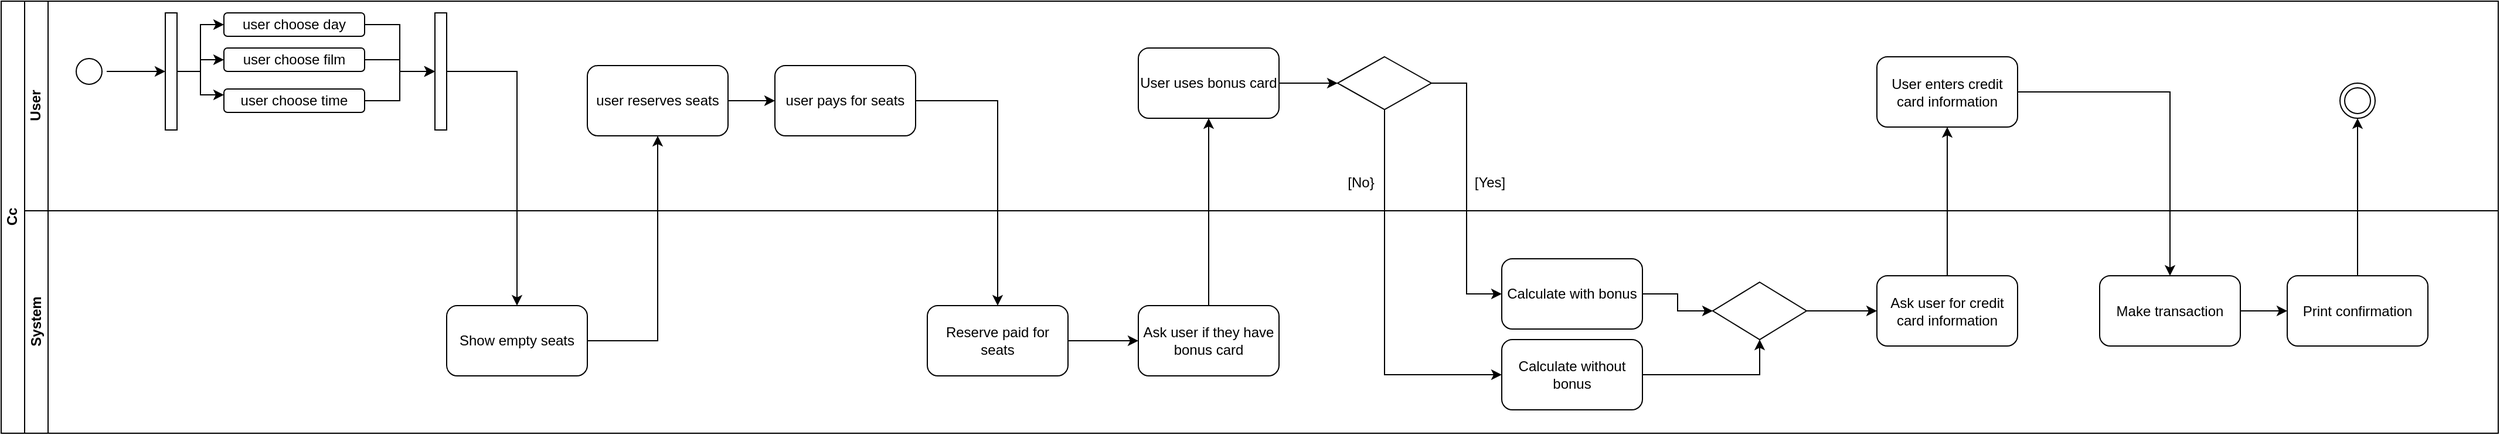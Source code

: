 <mxfile version="24.7.8">
  <diagram id="prtHgNgQTEPvFCAcTncT" name="Page-1">
    <mxGraphModel dx="1434" dy="907" grid="1" gridSize="10" guides="1" tooltips="1" connect="1" arrows="1" fold="1" page="1" pageScale="1" pageWidth="827" pageHeight="1169" math="0" shadow="0">
      <root>
        <mxCell id="0" />
        <mxCell id="1" parent="0" />
        <mxCell id="dNxyNK7c78bLwvsdeMH5-19" value="Cc" style="swimlane;html=1;childLayout=stackLayout;resizeParent=1;resizeParentMax=0;horizontal=0;startSize=20;horizontalStack=0;" parent="1" vertex="1">
          <mxGeometry x="120" y="90" width="2130" height="369" as="geometry">
            <mxRectangle x="120" y="120" width="40" height="50" as="alternateBounds" />
          </mxGeometry>
        </mxCell>
        <mxCell id="dNxyNK7c78bLwvsdeMH5-20" value="User" style="swimlane;html=1;startSize=20;horizontal=0;" parent="dNxyNK7c78bLwvsdeMH5-19" vertex="1">
          <mxGeometry x="20" width="2110" height="179" as="geometry">
            <mxRectangle x="20" width="430" height="30" as="alternateBounds" />
          </mxGeometry>
        </mxCell>
        <mxCell id="9z82HaNIaCwCVwyZrTfd-3" style="edgeStyle=orthogonalEdgeStyle;rounded=0;orthogonalLoop=1;jettySize=auto;html=1;entryX=0;entryY=0.5;entryDx=0;entryDy=0;" parent="dNxyNK7c78bLwvsdeMH5-20" source="9z82HaNIaCwCVwyZrTfd-1" edge="1">
          <mxGeometry relative="1" as="geometry">
            <mxPoint x="120" y="60" as="targetPoint" />
          </mxGeometry>
        </mxCell>
        <mxCell id="9z82HaNIaCwCVwyZrTfd-1" value="" style="ellipse;html=1;shape=startState;" parent="dNxyNK7c78bLwvsdeMH5-20" vertex="1">
          <mxGeometry x="40" y="45" width="30" height="30" as="geometry" />
        </mxCell>
        <mxCell id="9z82HaNIaCwCVwyZrTfd-9" style="edgeStyle=orthogonalEdgeStyle;rounded=0;orthogonalLoop=1;jettySize=auto;html=1;curved=0;entryX=0;entryY=0.5;entryDx=0;entryDy=0;" parent="dNxyNK7c78bLwvsdeMH5-20" source="9z82HaNIaCwCVwyZrTfd-4" target="9z82HaNIaCwCVwyZrTfd-5" edge="1">
          <mxGeometry relative="1" as="geometry" />
        </mxCell>
        <mxCell id="9z82HaNIaCwCVwyZrTfd-10" style="edgeStyle=orthogonalEdgeStyle;rounded=0;orthogonalLoop=1;jettySize=auto;html=1;curved=0;entryX=0;entryY=0.5;entryDx=0;entryDy=0;" parent="dNxyNK7c78bLwvsdeMH5-20" source="9z82HaNIaCwCVwyZrTfd-4" target="9z82HaNIaCwCVwyZrTfd-6" edge="1">
          <mxGeometry relative="1" as="geometry" />
        </mxCell>
        <mxCell id="9z82HaNIaCwCVwyZrTfd-11" style="edgeStyle=orthogonalEdgeStyle;rounded=0;orthogonalLoop=1;jettySize=auto;html=1;curved=0;entryX=0;entryY=0.25;entryDx=0;entryDy=0;" parent="dNxyNK7c78bLwvsdeMH5-20" source="9z82HaNIaCwCVwyZrTfd-4" target="9z82HaNIaCwCVwyZrTfd-8" edge="1">
          <mxGeometry relative="1" as="geometry" />
        </mxCell>
        <mxCell id="9z82HaNIaCwCVwyZrTfd-4" value="" style="html=1;points=[[0,0,0,0,5],[0,1,0,0,-5],[1,0,0,0,5],[1,1,0,0,-5]];perimeter=orthogonalPerimeter;outlineConnect=0;targetShapes=umlLifeline;portConstraint=eastwest;newEdgeStyle={&quot;curved&quot;:0,&quot;rounded&quot;:0};" parent="dNxyNK7c78bLwvsdeMH5-20" vertex="1">
          <mxGeometry x="120" y="10" width="10" height="100" as="geometry" />
        </mxCell>
        <mxCell id="9z82HaNIaCwCVwyZrTfd-14" style="edgeStyle=orthogonalEdgeStyle;rounded=0;orthogonalLoop=1;jettySize=auto;html=1;" parent="dNxyNK7c78bLwvsdeMH5-20" source="9z82HaNIaCwCVwyZrTfd-5" target="9z82HaNIaCwCVwyZrTfd-13" edge="1">
          <mxGeometry relative="1" as="geometry" />
        </mxCell>
        <mxCell id="9z82HaNIaCwCVwyZrTfd-5" value="user choose day" style="rounded=1;whiteSpace=wrap;html=1;" parent="dNxyNK7c78bLwvsdeMH5-20" vertex="1">
          <mxGeometry x="170" y="10" width="120" height="20" as="geometry" />
        </mxCell>
        <mxCell id="9z82HaNIaCwCVwyZrTfd-17" style="edgeStyle=orthogonalEdgeStyle;rounded=0;orthogonalLoop=1;jettySize=auto;html=1;" parent="dNxyNK7c78bLwvsdeMH5-20" source="9z82HaNIaCwCVwyZrTfd-6" target="9z82HaNIaCwCVwyZrTfd-13" edge="1">
          <mxGeometry relative="1" as="geometry" />
        </mxCell>
        <mxCell id="9z82HaNIaCwCVwyZrTfd-6" value="user choose film" style="rounded=1;whiteSpace=wrap;html=1;" parent="dNxyNK7c78bLwvsdeMH5-20" vertex="1">
          <mxGeometry x="170" y="40" width="120" height="20" as="geometry" />
        </mxCell>
        <mxCell id="9z82HaNIaCwCVwyZrTfd-18" style="edgeStyle=orthogonalEdgeStyle;rounded=0;orthogonalLoop=1;jettySize=auto;html=1;" parent="dNxyNK7c78bLwvsdeMH5-20" source="9z82HaNIaCwCVwyZrTfd-8" target="9z82HaNIaCwCVwyZrTfd-13" edge="1">
          <mxGeometry relative="1" as="geometry" />
        </mxCell>
        <mxCell id="9z82HaNIaCwCVwyZrTfd-8" value="user choose time" style="rounded=1;whiteSpace=wrap;html=1;" parent="dNxyNK7c78bLwvsdeMH5-20" vertex="1">
          <mxGeometry x="170" y="75" width="120" height="20" as="geometry" />
        </mxCell>
        <mxCell id="9z82HaNIaCwCVwyZrTfd-13" value="" style="html=1;points=[[0,0,0,0,5],[0,1,0,0,-5],[1,0,0,0,5],[1,1,0,0,-5]];perimeter=orthogonalPerimeter;outlineConnect=0;targetShapes=umlLifeline;portConstraint=eastwest;newEdgeStyle={&quot;curved&quot;:0,&quot;rounded&quot;:0};" parent="dNxyNK7c78bLwvsdeMH5-20" vertex="1">
          <mxGeometry x="350" y="10" width="10" height="100" as="geometry" />
        </mxCell>
        <mxCell id="9z82HaNIaCwCVwyZrTfd-25" style="edgeStyle=orthogonalEdgeStyle;rounded=0;orthogonalLoop=1;jettySize=auto;html=1;entryX=0;entryY=0.5;entryDx=0;entryDy=0;" parent="dNxyNK7c78bLwvsdeMH5-20" source="9z82HaNIaCwCVwyZrTfd-21" target="9z82HaNIaCwCVwyZrTfd-24" edge="1">
          <mxGeometry relative="1" as="geometry" />
        </mxCell>
        <mxCell id="9z82HaNIaCwCVwyZrTfd-21" value="user reserves seats" style="rounded=1;whiteSpace=wrap;html=1;" parent="dNxyNK7c78bLwvsdeMH5-20" vertex="1">
          <mxGeometry x="480" y="55" width="120" height="60" as="geometry" />
        </mxCell>
        <mxCell id="9z82HaNIaCwCVwyZrTfd-24" value="user pays for seats" style="rounded=1;whiteSpace=wrap;html=1;" parent="dNxyNK7c78bLwvsdeMH5-20" vertex="1">
          <mxGeometry x="640" y="55" width="120" height="60" as="geometry" />
        </mxCell>
        <mxCell id="9z82HaNIaCwCVwyZrTfd-48" style="edgeStyle=orthogonalEdgeStyle;rounded=0;orthogonalLoop=1;jettySize=auto;html=1;entryX=0;entryY=0.5;entryDx=0;entryDy=0;" parent="dNxyNK7c78bLwvsdeMH5-20" source="9z82HaNIaCwCVwyZrTfd-45" target="9z82HaNIaCwCVwyZrTfd-47" edge="1">
          <mxGeometry relative="1" as="geometry" />
        </mxCell>
        <mxCell id="9z82HaNIaCwCVwyZrTfd-45" value="User uses bonus card" style="rounded=1;whiteSpace=wrap;html=1;" parent="dNxyNK7c78bLwvsdeMH5-20" vertex="1">
          <mxGeometry x="950" y="40" width="120" height="60" as="geometry" />
        </mxCell>
        <mxCell id="9z82HaNIaCwCVwyZrTfd-47" value="" style="rhombus;whiteSpace=wrap;html=1;" parent="dNxyNK7c78bLwvsdeMH5-20" vertex="1">
          <mxGeometry x="1120" y="47.5" width="80" height="45" as="geometry" />
        </mxCell>
        <mxCell id="9z82HaNIaCwCVwyZrTfd-39" value="[Yes]" style="text;html=1;align=center;verticalAlign=middle;whiteSpace=wrap;rounded=0;" parent="dNxyNK7c78bLwvsdeMH5-20" vertex="1">
          <mxGeometry x="1220" y="140" width="60" height="30" as="geometry" />
        </mxCell>
        <mxCell id="9z82HaNIaCwCVwyZrTfd-38" value="[No}" style="text;html=1;align=center;verticalAlign=middle;whiteSpace=wrap;rounded=0;" parent="dNxyNK7c78bLwvsdeMH5-20" vertex="1">
          <mxGeometry x="1110" y="140" width="60" height="30" as="geometry" />
        </mxCell>
        <mxCell id="9z82HaNIaCwCVwyZrTfd-53" value="User enters credit card information" style="rounded=1;whiteSpace=wrap;html=1;" parent="dNxyNK7c78bLwvsdeMH5-20" vertex="1">
          <mxGeometry x="1580" y="47.5" width="120" height="60" as="geometry" />
        </mxCell>
        <mxCell id="9z82HaNIaCwCVwyZrTfd-59" value="" style="ellipse;html=1;shape=endState;" parent="dNxyNK7c78bLwvsdeMH5-20" vertex="1">
          <mxGeometry x="1975" y="70" width="30" height="30" as="geometry" />
        </mxCell>
        <mxCell id="dNxyNK7c78bLwvsdeMH5-21" value="System" style="swimlane;html=1;startSize=20;horizontal=0;" parent="dNxyNK7c78bLwvsdeMH5-19" vertex="1">
          <mxGeometry x="20" y="179" width="2110" height="190" as="geometry" />
        </mxCell>
        <mxCell id="9z82HaNIaCwCVwyZrTfd-19" value="Show empty seats" style="rounded=1;whiteSpace=wrap;html=1;" parent="dNxyNK7c78bLwvsdeMH5-21" vertex="1">
          <mxGeometry x="360" y="81" width="120" height="60" as="geometry" />
        </mxCell>
        <mxCell id="9z82HaNIaCwCVwyZrTfd-29" style="edgeStyle=orthogonalEdgeStyle;rounded=0;orthogonalLoop=1;jettySize=auto;html=1;entryX=0;entryY=0.5;entryDx=0;entryDy=0;" parent="dNxyNK7c78bLwvsdeMH5-21" source="9z82HaNIaCwCVwyZrTfd-26" target="9z82HaNIaCwCVwyZrTfd-28" edge="1">
          <mxGeometry relative="1" as="geometry" />
        </mxCell>
        <mxCell id="9z82HaNIaCwCVwyZrTfd-26" value="Reserve paid for seats" style="rounded=1;whiteSpace=wrap;html=1;" parent="dNxyNK7c78bLwvsdeMH5-21" vertex="1">
          <mxGeometry x="770" y="81" width="120" height="60" as="geometry" />
        </mxCell>
        <mxCell id="9z82HaNIaCwCVwyZrTfd-28" value="Ask user if they have bonus card" style="rounded=1;whiteSpace=wrap;html=1;" parent="dNxyNK7c78bLwvsdeMH5-21" vertex="1">
          <mxGeometry x="950" y="81" width="120" height="60" as="geometry" />
        </mxCell>
        <mxCell id="9z82HaNIaCwCVwyZrTfd-43" style="edgeStyle=orthogonalEdgeStyle;rounded=0;orthogonalLoop=1;jettySize=auto;html=1;entryX=0.5;entryY=1;entryDx=0;entryDy=0;" parent="dNxyNK7c78bLwvsdeMH5-21" source="9z82HaNIaCwCVwyZrTfd-35" target="9z82HaNIaCwCVwyZrTfd-41" edge="1">
          <mxGeometry relative="1" as="geometry" />
        </mxCell>
        <mxCell id="9z82HaNIaCwCVwyZrTfd-35" value="Calculate without bonus" style="rounded=1;whiteSpace=wrap;html=1;" parent="dNxyNK7c78bLwvsdeMH5-21" vertex="1">
          <mxGeometry x="1260" y="110" width="120" height="60" as="geometry" />
        </mxCell>
        <mxCell id="9z82HaNIaCwCVwyZrTfd-44" style="edgeStyle=orthogonalEdgeStyle;rounded=0;orthogonalLoop=1;jettySize=auto;html=1;entryX=0;entryY=0.5;entryDx=0;entryDy=0;" parent="dNxyNK7c78bLwvsdeMH5-21" source="9z82HaNIaCwCVwyZrTfd-34" target="9z82HaNIaCwCVwyZrTfd-41" edge="1">
          <mxGeometry relative="1" as="geometry" />
        </mxCell>
        <mxCell id="9z82HaNIaCwCVwyZrTfd-34" value="Calculate with bonus" style="rounded=1;whiteSpace=wrap;html=1;" parent="dNxyNK7c78bLwvsdeMH5-21" vertex="1">
          <mxGeometry x="1260" y="41" width="120" height="60" as="geometry" />
        </mxCell>
        <mxCell id="9z82HaNIaCwCVwyZrTfd-52" style="edgeStyle=orthogonalEdgeStyle;rounded=0;orthogonalLoop=1;jettySize=auto;html=1;" parent="dNxyNK7c78bLwvsdeMH5-21" source="9z82HaNIaCwCVwyZrTfd-41" target="9z82HaNIaCwCVwyZrTfd-51" edge="1">
          <mxGeometry relative="1" as="geometry" />
        </mxCell>
        <mxCell id="9z82HaNIaCwCVwyZrTfd-41" value="" style="rhombus;whiteSpace=wrap;html=1;" parent="dNxyNK7c78bLwvsdeMH5-21" vertex="1">
          <mxGeometry x="1440" y="61" width="80" height="49" as="geometry" />
        </mxCell>
        <mxCell id="9z82HaNIaCwCVwyZrTfd-51" value="Ask user for credit card information" style="rounded=1;whiteSpace=wrap;html=1;" parent="dNxyNK7c78bLwvsdeMH5-21" vertex="1">
          <mxGeometry x="1580" y="55.5" width="120" height="60" as="geometry" />
        </mxCell>
        <mxCell id="9z82HaNIaCwCVwyZrTfd-58" style="edgeStyle=orthogonalEdgeStyle;rounded=0;orthogonalLoop=1;jettySize=auto;html=1;entryX=0;entryY=0.5;entryDx=0;entryDy=0;" parent="dNxyNK7c78bLwvsdeMH5-21" source="9z82HaNIaCwCVwyZrTfd-55" target="9z82HaNIaCwCVwyZrTfd-57" edge="1">
          <mxGeometry relative="1" as="geometry" />
        </mxCell>
        <mxCell id="9z82HaNIaCwCVwyZrTfd-55" value="Make transaction" style="rounded=1;whiteSpace=wrap;html=1;" parent="dNxyNK7c78bLwvsdeMH5-21" vertex="1">
          <mxGeometry x="1770" y="55.5" width="120" height="60" as="geometry" />
        </mxCell>
        <mxCell id="9z82HaNIaCwCVwyZrTfd-57" value="Print confirmation" style="rounded=1;whiteSpace=wrap;html=1;" parent="dNxyNK7c78bLwvsdeMH5-21" vertex="1">
          <mxGeometry x="1930" y="55.5" width="120" height="60" as="geometry" />
        </mxCell>
        <mxCell id="9z82HaNIaCwCVwyZrTfd-20" style="edgeStyle=orthogonalEdgeStyle;rounded=0;orthogonalLoop=1;jettySize=auto;html=1;curved=0;entryX=0.5;entryY=0;entryDx=0;entryDy=0;" parent="dNxyNK7c78bLwvsdeMH5-19" source="9z82HaNIaCwCVwyZrTfd-13" target="9z82HaNIaCwCVwyZrTfd-19" edge="1">
          <mxGeometry relative="1" as="geometry" />
        </mxCell>
        <mxCell id="9z82HaNIaCwCVwyZrTfd-23" style="edgeStyle=orthogonalEdgeStyle;rounded=0;orthogonalLoop=1;jettySize=auto;html=1;entryX=0.5;entryY=1;entryDx=0;entryDy=0;" parent="dNxyNK7c78bLwvsdeMH5-19" source="9z82HaNIaCwCVwyZrTfd-19" target="9z82HaNIaCwCVwyZrTfd-21" edge="1">
          <mxGeometry relative="1" as="geometry">
            <Array as="points">
              <mxPoint x="560" y="290" />
            </Array>
          </mxGeometry>
        </mxCell>
        <mxCell id="9z82HaNIaCwCVwyZrTfd-27" style="edgeStyle=orthogonalEdgeStyle;rounded=0;orthogonalLoop=1;jettySize=auto;html=1;entryX=0.5;entryY=0;entryDx=0;entryDy=0;" parent="dNxyNK7c78bLwvsdeMH5-19" source="9z82HaNIaCwCVwyZrTfd-24" target="9z82HaNIaCwCVwyZrTfd-26" edge="1">
          <mxGeometry relative="1" as="geometry" />
        </mxCell>
        <mxCell id="9z82HaNIaCwCVwyZrTfd-46" style="edgeStyle=orthogonalEdgeStyle;rounded=0;orthogonalLoop=1;jettySize=auto;html=1;entryX=0.5;entryY=1;entryDx=0;entryDy=0;" parent="dNxyNK7c78bLwvsdeMH5-19" source="9z82HaNIaCwCVwyZrTfd-28" target="9z82HaNIaCwCVwyZrTfd-45" edge="1">
          <mxGeometry relative="1" as="geometry" />
        </mxCell>
        <mxCell id="9z82HaNIaCwCVwyZrTfd-49" style="edgeStyle=orthogonalEdgeStyle;rounded=0;orthogonalLoop=1;jettySize=auto;html=1;entryX=0;entryY=0.5;entryDx=0;entryDy=0;" parent="dNxyNK7c78bLwvsdeMH5-19" source="9z82HaNIaCwCVwyZrTfd-47" target="9z82HaNIaCwCVwyZrTfd-34" edge="1">
          <mxGeometry relative="1" as="geometry" />
        </mxCell>
        <mxCell id="9z82HaNIaCwCVwyZrTfd-50" style="edgeStyle=orthogonalEdgeStyle;rounded=0;orthogonalLoop=1;jettySize=auto;html=1;entryX=0;entryY=0.5;entryDx=0;entryDy=0;" parent="dNxyNK7c78bLwvsdeMH5-19" source="9z82HaNIaCwCVwyZrTfd-47" target="9z82HaNIaCwCVwyZrTfd-35" edge="1">
          <mxGeometry relative="1" as="geometry">
            <Array as="points">
              <mxPoint x="1180" y="319" />
            </Array>
          </mxGeometry>
        </mxCell>
        <mxCell id="9z82HaNIaCwCVwyZrTfd-54" style="edgeStyle=orthogonalEdgeStyle;rounded=0;orthogonalLoop=1;jettySize=auto;html=1;entryX=0.5;entryY=1;entryDx=0;entryDy=0;" parent="dNxyNK7c78bLwvsdeMH5-19" source="9z82HaNIaCwCVwyZrTfd-51" target="9z82HaNIaCwCVwyZrTfd-53" edge="1">
          <mxGeometry relative="1" as="geometry" />
        </mxCell>
        <mxCell id="9z82HaNIaCwCVwyZrTfd-56" style="edgeStyle=orthogonalEdgeStyle;rounded=0;orthogonalLoop=1;jettySize=auto;html=1;entryX=0.5;entryY=0;entryDx=0;entryDy=0;" parent="dNxyNK7c78bLwvsdeMH5-19" source="9z82HaNIaCwCVwyZrTfd-53" target="9z82HaNIaCwCVwyZrTfd-55" edge="1">
          <mxGeometry relative="1" as="geometry" />
        </mxCell>
        <mxCell id="9z82HaNIaCwCVwyZrTfd-60" style="edgeStyle=orthogonalEdgeStyle;rounded=0;orthogonalLoop=1;jettySize=auto;html=1;entryX=0.5;entryY=1;entryDx=0;entryDy=0;" parent="dNxyNK7c78bLwvsdeMH5-19" source="9z82HaNIaCwCVwyZrTfd-57" target="9z82HaNIaCwCVwyZrTfd-59" edge="1">
          <mxGeometry relative="1" as="geometry" />
        </mxCell>
      </root>
    </mxGraphModel>
  </diagram>
</mxfile>
